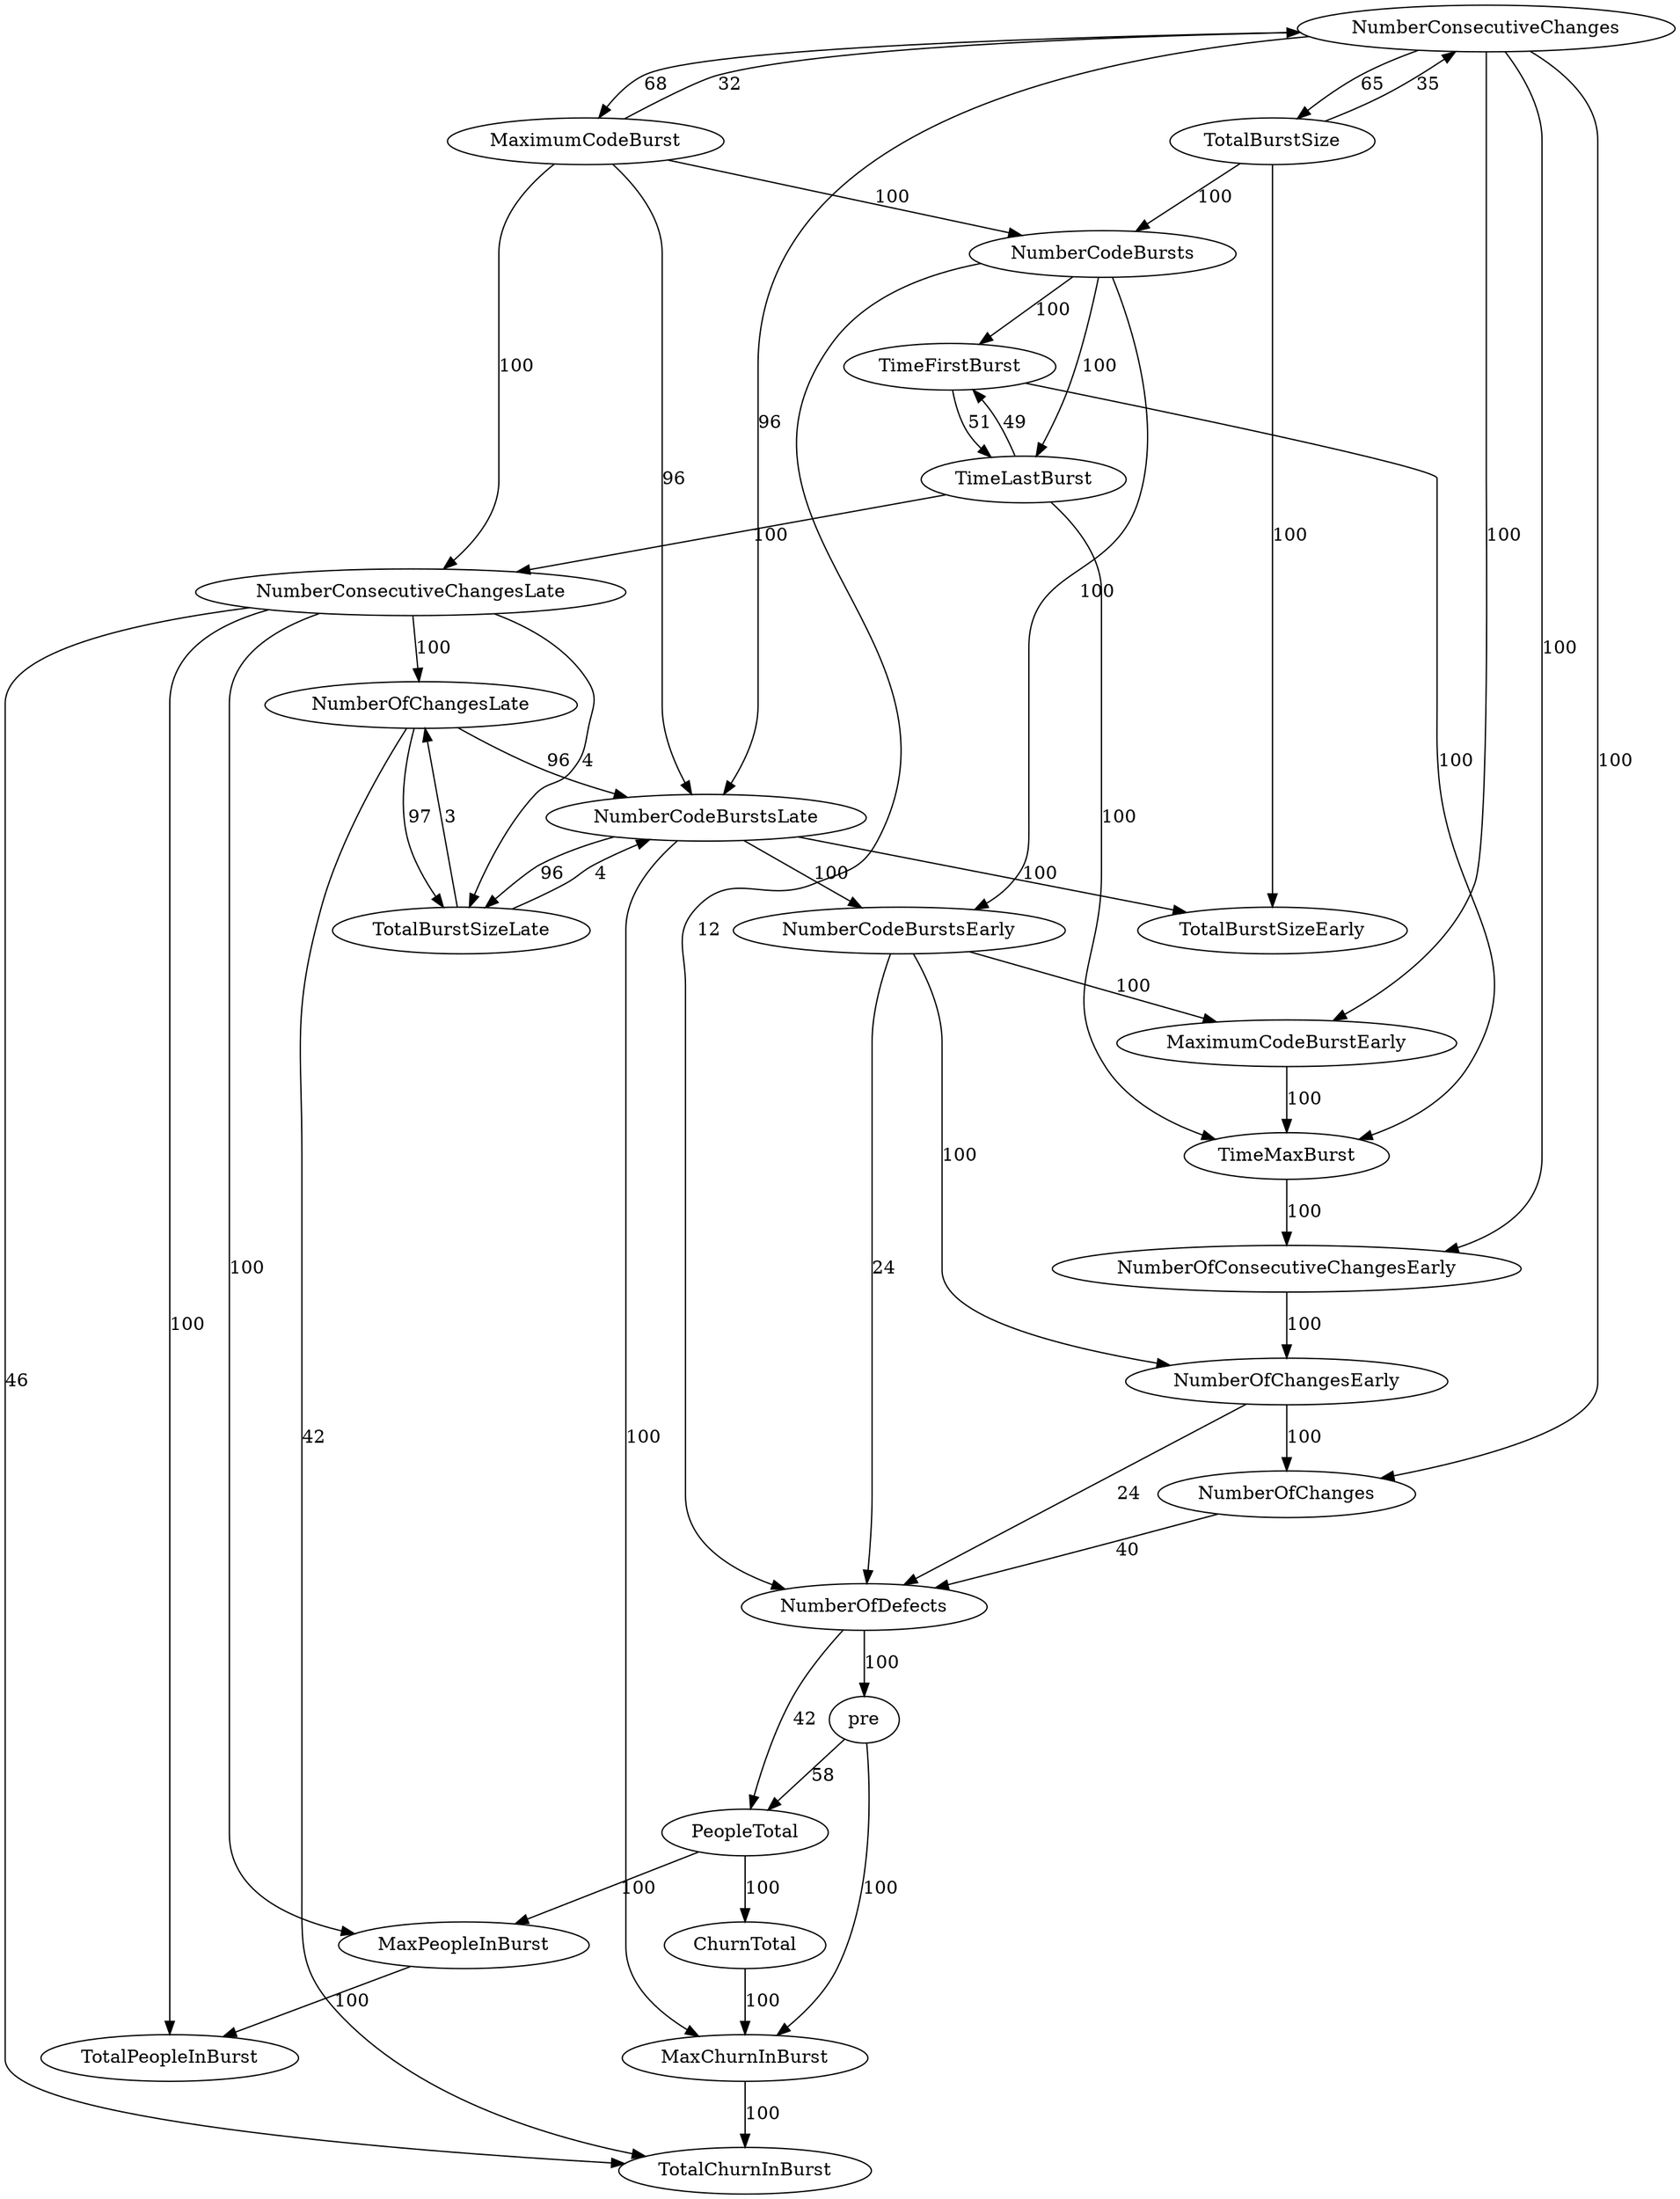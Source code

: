 digraph {
MaxPeopleInBurst -> TotalPeopleInBurst[label="100",weight="100"];
NumberCodeBurstsLate -> MaxChurnInBurst[label="100",weight="100"];
NumberCodeBurstsLate -> NumberCodeBurstsEarly[label="100",weight="100"];
NumberCodeBurstsLate -> TotalBurstSizeEarly[label="100",weight="100"];
NumberOfChangesEarly -> NumberOfChanges[label="100",weight="100"];
MaxChurnInBurst -> TotalChurnInBurst[label="100",weight="100"];
MaximumCodeBurstEarly -> TimeMaxBurst[label="100",weight="100"];
NumberCodeBurstsEarly -> NumberOfChangesEarly[label="100",weight="100"];
NumberCodeBurstsEarly -> MaximumCodeBurstEarly[label="100",weight="100"];
TimeFirstBurst -> TimeMaxBurst[label="100",weight="100"];
ChurnTotal -> MaxChurnInBurst[label="100",weight="100"];
MaximumCodeBurst -> NumberConsecutiveChangesLate[label="100",weight="100"];
MaximumCodeBurst -> NumberCodeBursts[label="100",weight="100"];
NumberOfConsecutiveChangesEarly -> NumberOfChangesEarly[label="100",weight="100"];
NumberConsecutiveChangesLate -> TotalPeopleInBurst[label="100",weight="100"];
NumberConsecutiveChangesLate -> MaxPeopleInBurst[label="100",weight="100"];
NumberConsecutiveChangesLate -> NumberOfChangesLate[label="100",weight="100"];
TotalBurstSize -> TotalBurstSizeEarly[label="100",weight="100"];
TotalBurstSize -> NumberCodeBursts[label="100",weight="100"];
TimeMaxBurst -> NumberOfConsecutiveChangesEarly[label="100",weight="100"];
NumberConsecutiveChanges -> NumberOfChanges[label="100",weight="100"];
NumberConsecutiveChanges -> MaximumCodeBurstEarly[label="100",weight="100"];
NumberConsecutiveChanges -> NumberOfConsecutiveChangesEarly[label="100",weight="100"];
TimeLastBurst -> NumberConsecutiveChangesLate[label="100",weight="100"];
TimeLastBurst -> TimeMaxBurst[label="100",weight="100"];
NumberCodeBursts -> NumberCodeBurstsEarly[label="100",weight="100"];
NumberCodeBursts -> TimeFirstBurst[label="100",weight="100"];
NumberCodeBursts -> TimeLastBurst[label="100",weight="100"];
PeopleTotal -> MaxPeopleInBurst[label="100",weight="100"];
PeopleTotal -> ChurnTotal[label="100",weight="100"];
pre -> MaxChurnInBurst[label="100",weight="100"];
NumberOfDefects -> pre[label="100",weight="100"];
NumberOfChangesLate -> TotalBurstSizeLate[label="97",weight="97"];
NumberCodeBurstsLate -> TotalBurstSizeLate[label="96",weight="96"];
NumberOfChangesLate -> NumberCodeBurstsLate[label="96",weight="96"];
MaximumCodeBurst -> NumberCodeBurstsLate[label="96",weight="96"];
NumberConsecutiveChanges -> NumberCodeBurstsLate[label="96",weight="96"];
NumberConsecutiveChanges -> MaximumCodeBurst[label="68",weight="68"];
NumberConsecutiveChanges -> TotalBurstSize[label="65",weight="65"];
pre -> PeopleTotal[label="58",weight="58"];
TimeFirstBurst -> TimeLastBurst[label="51",weight="51"];
TimeLastBurst -> TimeFirstBurst[label="49",weight="49"];
NumberConsecutiveChangesLate -> TotalChurnInBurst[label="46",weight="46"];
NumberOfChangesLate -> TotalChurnInBurst[label="42",weight="42"];
NumberOfDefects -> PeopleTotal[label="42",weight="42"];
NumberOfChanges -> NumberOfDefects[label="40",weight="40"];
TotalBurstSize -> NumberConsecutiveChanges[label="35",weight="35"];
MaximumCodeBurst -> NumberConsecutiveChanges[label="32",weight="32"];
NumberOfChangesEarly -> NumberOfDefects[label="24",weight="24"];
NumberCodeBurstsEarly -> NumberOfDefects[label="24",weight="24"];
NumberCodeBursts -> NumberOfDefects[label="12",weight="12"];
TotalBurstSizeLate -> NumberCodeBurstsLate[label="4",weight="4"];
NumberConsecutiveChangesLate -> TotalBurstSizeLate[label="4",weight="4"];
TotalBurstSizeLate -> NumberOfChangesLate[label="3",weight="3"];
}